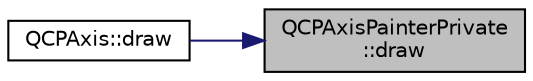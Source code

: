 digraph "QCPAxisPainterPrivate::draw"
{
 // LATEX_PDF_SIZE
  edge [fontname="Helvetica",fontsize="10",labelfontname="Helvetica",labelfontsize="10"];
  node [fontname="Helvetica",fontsize="10",shape=record];
  rankdir="RL";
  Node1 [label="QCPAxisPainterPrivate\l::draw",height=0.2,width=0.4,color="black", fillcolor="grey75", style="filled", fontcolor="black",tooltip=" "];
  Node1 -> Node2 [dir="back",color="midnightblue",fontsize="10",style="solid",fontname="Helvetica"];
  Node2 [label="QCPAxis::draw",height=0.2,width=0.4,color="black", fillcolor="white", style="filled",URL="$classQCPAxis.html#ac15ebb4225ca5212d8e5fffae481bc9b",tooltip=" "];
}
